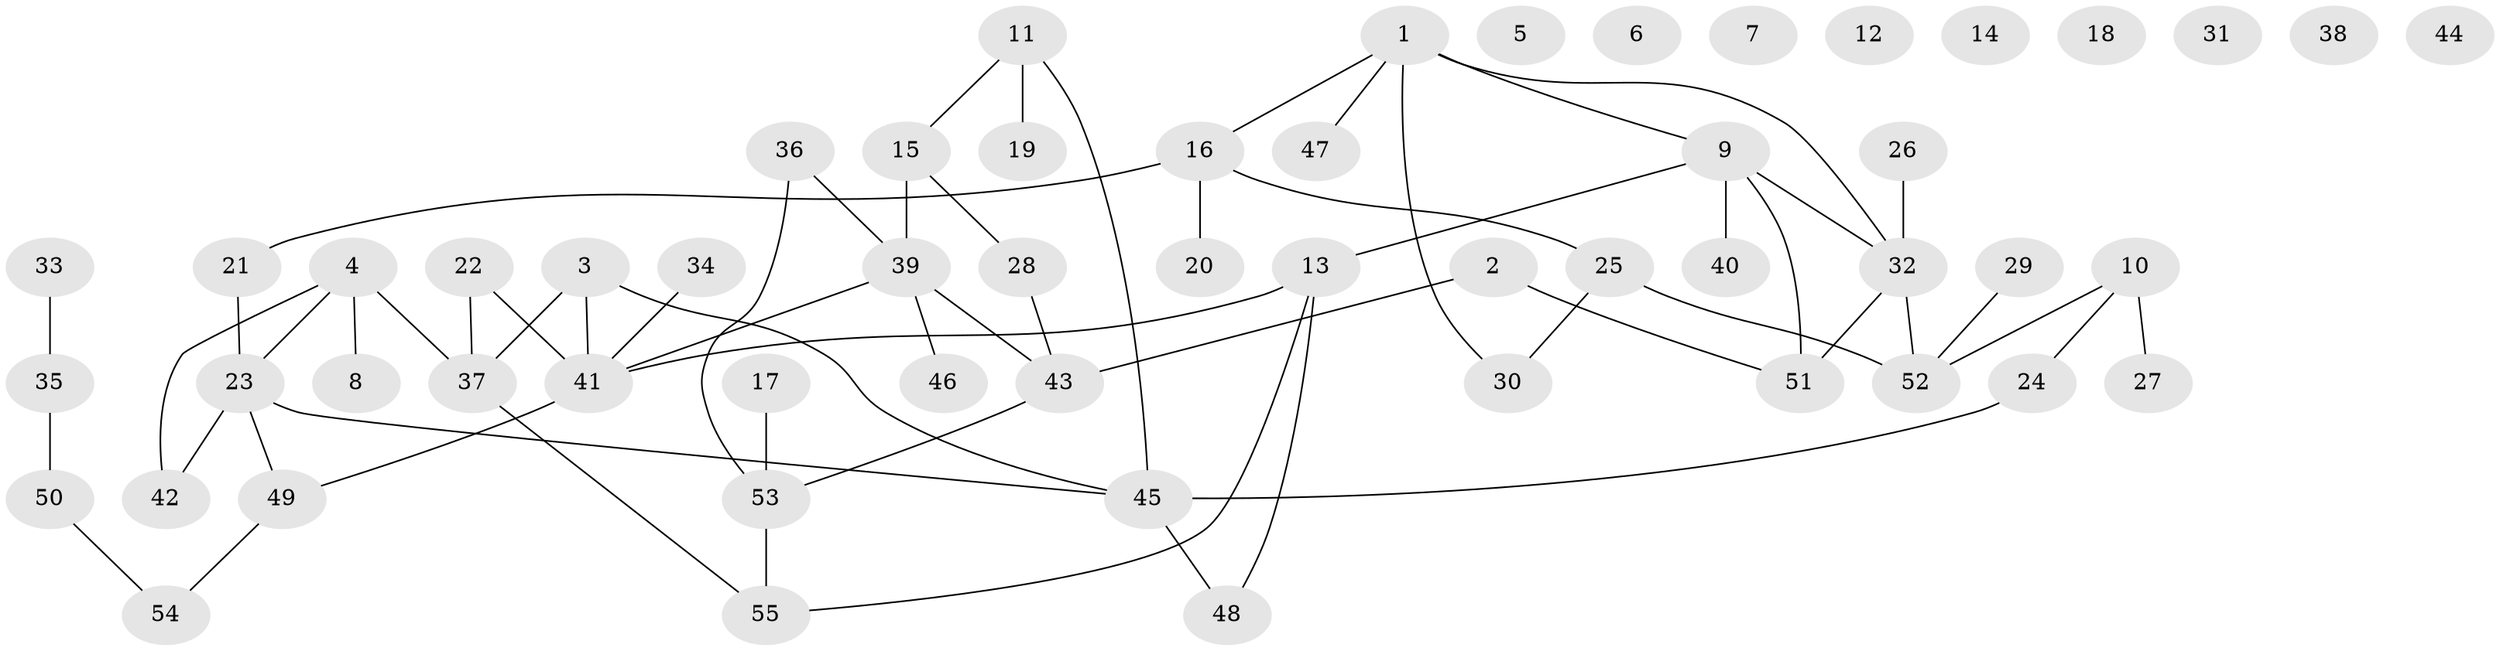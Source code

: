 // Generated by graph-tools (version 1.1) at 2025/33/03/09/25 02:33:48]
// undirected, 55 vertices, 62 edges
graph export_dot {
graph [start="1"]
  node [color=gray90,style=filled];
  1;
  2;
  3;
  4;
  5;
  6;
  7;
  8;
  9;
  10;
  11;
  12;
  13;
  14;
  15;
  16;
  17;
  18;
  19;
  20;
  21;
  22;
  23;
  24;
  25;
  26;
  27;
  28;
  29;
  30;
  31;
  32;
  33;
  34;
  35;
  36;
  37;
  38;
  39;
  40;
  41;
  42;
  43;
  44;
  45;
  46;
  47;
  48;
  49;
  50;
  51;
  52;
  53;
  54;
  55;
  1 -- 9;
  1 -- 16;
  1 -- 30;
  1 -- 32;
  1 -- 47;
  2 -- 43;
  2 -- 51;
  3 -- 37;
  3 -- 41;
  3 -- 45;
  4 -- 8;
  4 -- 23;
  4 -- 37;
  4 -- 42;
  9 -- 13;
  9 -- 32;
  9 -- 40;
  9 -- 51;
  10 -- 24;
  10 -- 27;
  10 -- 52;
  11 -- 15;
  11 -- 19;
  11 -- 45;
  13 -- 41;
  13 -- 48;
  13 -- 55;
  15 -- 28;
  15 -- 39;
  16 -- 20;
  16 -- 21;
  16 -- 25;
  17 -- 53;
  21 -- 23;
  22 -- 37;
  22 -- 41;
  23 -- 42;
  23 -- 45;
  23 -- 49;
  24 -- 45;
  25 -- 30;
  25 -- 52;
  26 -- 32;
  28 -- 43;
  29 -- 52;
  32 -- 51;
  32 -- 52;
  33 -- 35;
  34 -- 41;
  35 -- 50;
  36 -- 39;
  36 -- 53;
  37 -- 55;
  39 -- 41;
  39 -- 43;
  39 -- 46;
  41 -- 49;
  43 -- 53;
  45 -- 48;
  49 -- 54;
  50 -- 54;
  53 -- 55;
}
